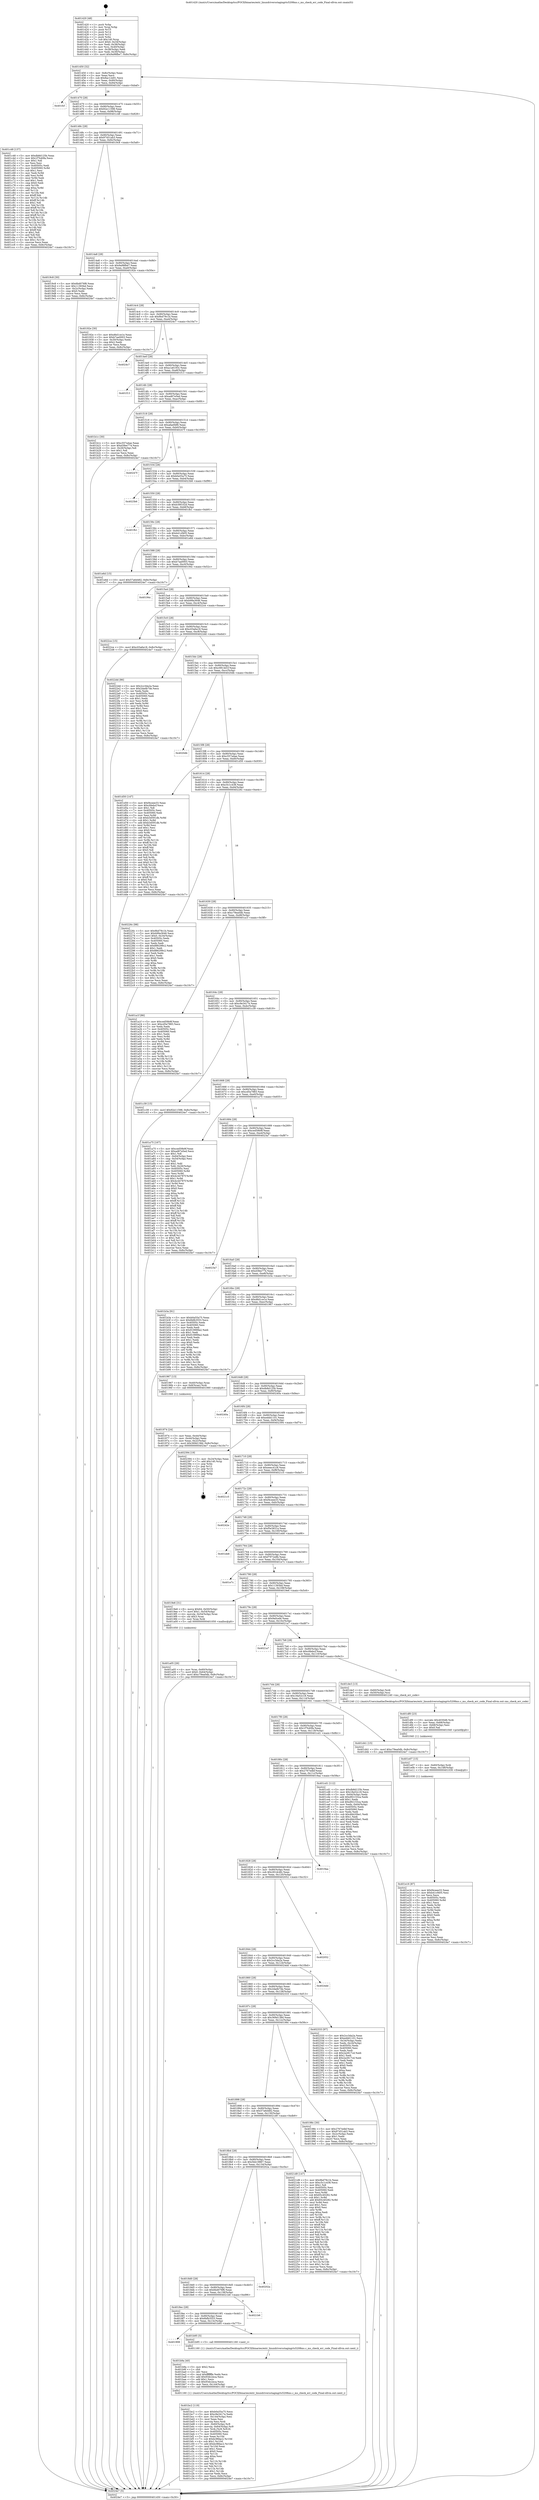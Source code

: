 digraph "0x401420" {
  label = "0x401420 (/mnt/c/Users/mathe/Desktop/tcc/POCII/binaries/extr_linuxdriversstagingrts5208ms.c_ms_check_err_code_Final-ollvm.out::main(0))"
  labelloc = "t"
  node[shape=record]

  Entry [label="",width=0.3,height=0.3,shape=circle,fillcolor=black,style=filled]
  "0x401450" [label="{
     0x401450 [32]\l
     | [instrs]\l
     &nbsp;&nbsp;0x401450 \<+6\>: mov -0x8c(%rbp),%eax\l
     &nbsp;&nbsp;0x401456 \<+2\>: mov %eax,%ecx\l
     &nbsp;&nbsp;0x401458 \<+6\>: sub $0x8ac12e91,%ecx\l
     &nbsp;&nbsp;0x40145e \<+6\>: mov %eax,-0x90(%rbp)\l
     &nbsp;&nbsp;0x401464 \<+6\>: mov %ecx,-0x94(%rbp)\l
     &nbsp;&nbsp;0x40146a \<+6\>: je 0000000000401fcf \<main+0xbaf\>\l
  }"]
  "0x401fcf" [label="{
     0x401fcf\l
  }", style=dashed]
  "0x401470" [label="{
     0x401470 [28]\l
     | [instrs]\l
     &nbsp;&nbsp;0x401470 \<+5\>: jmp 0000000000401475 \<main+0x55\>\l
     &nbsp;&nbsp;0x401475 \<+6\>: mov -0x90(%rbp),%eax\l
     &nbsp;&nbsp;0x40147b \<+5\>: sub $0x92e11598,%eax\l
     &nbsp;&nbsp;0x401480 \<+6\>: mov %eax,-0x98(%rbp)\l
     &nbsp;&nbsp;0x401486 \<+6\>: je 0000000000401c48 \<main+0x828\>\l
  }"]
  Exit [label="",width=0.3,height=0.3,shape=circle,fillcolor=black,style=filled,peripheries=2]
  "0x401c48" [label="{
     0x401c48 [137]\l
     | [instrs]\l
     &nbsp;&nbsp;0x401c48 \<+5\>: mov $0xdb8d125b,%eax\l
     &nbsp;&nbsp;0x401c4d \<+5\>: mov $0x1f7b40fa,%ecx\l
     &nbsp;&nbsp;0x401c52 \<+2\>: mov $0x1,%dl\l
     &nbsp;&nbsp;0x401c54 \<+2\>: xor %esi,%esi\l
     &nbsp;&nbsp;0x401c56 \<+7\>: mov 0x40505c,%edi\l
     &nbsp;&nbsp;0x401c5d \<+8\>: mov 0x405060,%r8d\l
     &nbsp;&nbsp;0x401c65 \<+3\>: sub $0x1,%esi\l
     &nbsp;&nbsp;0x401c68 \<+3\>: mov %edi,%r9d\l
     &nbsp;&nbsp;0x401c6b \<+3\>: add %esi,%r9d\l
     &nbsp;&nbsp;0x401c6e \<+4\>: imul %r9d,%edi\l
     &nbsp;&nbsp;0x401c72 \<+3\>: and $0x1,%edi\l
     &nbsp;&nbsp;0x401c75 \<+3\>: cmp $0x0,%edi\l
     &nbsp;&nbsp;0x401c78 \<+4\>: sete %r10b\l
     &nbsp;&nbsp;0x401c7c \<+4\>: cmp $0xa,%r8d\l
     &nbsp;&nbsp;0x401c80 \<+4\>: setl %r11b\l
     &nbsp;&nbsp;0x401c84 \<+3\>: mov %r10b,%bl\l
     &nbsp;&nbsp;0x401c87 \<+3\>: xor $0xff,%bl\l
     &nbsp;&nbsp;0x401c8a \<+3\>: mov %r11b,%r14b\l
     &nbsp;&nbsp;0x401c8d \<+4\>: xor $0xff,%r14b\l
     &nbsp;&nbsp;0x401c91 \<+3\>: xor $0x1,%dl\l
     &nbsp;&nbsp;0x401c94 \<+3\>: mov %bl,%r15b\l
     &nbsp;&nbsp;0x401c97 \<+4\>: and $0xff,%r15b\l
     &nbsp;&nbsp;0x401c9b \<+3\>: and %dl,%r10b\l
     &nbsp;&nbsp;0x401c9e \<+3\>: mov %r14b,%r12b\l
     &nbsp;&nbsp;0x401ca1 \<+4\>: and $0xff,%r12b\l
     &nbsp;&nbsp;0x401ca5 \<+3\>: and %dl,%r11b\l
     &nbsp;&nbsp;0x401ca8 \<+3\>: or %r10b,%r15b\l
     &nbsp;&nbsp;0x401cab \<+3\>: or %r11b,%r12b\l
     &nbsp;&nbsp;0x401cae \<+3\>: xor %r12b,%r15b\l
     &nbsp;&nbsp;0x401cb1 \<+3\>: or %r14b,%bl\l
     &nbsp;&nbsp;0x401cb4 \<+3\>: xor $0xff,%bl\l
     &nbsp;&nbsp;0x401cb7 \<+3\>: or $0x1,%dl\l
     &nbsp;&nbsp;0x401cba \<+2\>: and %dl,%bl\l
     &nbsp;&nbsp;0x401cbc \<+3\>: or %bl,%r15b\l
     &nbsp;&nbsp;0x401cbf \<+4\>: test $0x1,%r15b\l
     &nbsp;&nbsp;0x401cc3 \<+3\>: cmovne %ecx,%eax\l
     &nbsp;&nbsp;0x401cc6 \<+6\>: mov %eax,-0x8c(%rbp)\l
     &nbsp;&nbsp;0x401ccc \<+5\>: jmp 00000000004024e7 \<main+0x10c7\>\l
  }"]
  "0x40148c" [label="{
     0x40148c [28]\l
     | [instrs]\l
     &nbsp;&nbsp;0x40148c \<+5\>: jmp 0000000000401491 \<main+0x71\>\l
     &nbsp;&nbsp;0x401491 \<+6\>: mov -0x90(%rbp),%eax\l
     &nbsp;&nbsp;0x401497 \<+5\>: sub $0x97451ab3,%eax\l
     &nbsp;&nbsp;0x40149c \<+6\>: mov %eax,-0x9c(%rbp)\l
     &nbsp;&nbsp;0x4014a2 \<+6\>: je 00000000004019c8 \<main+0x5a8\>\l
  }"]
  "0x401e16" [label="{
     0x401e16 [87]\l
     | [instrs]\l
     &nbsp;&nbsp;0x401e16 \<+5\>: mov $0xf4ceee33,%eax\l
     &nbsp;&nbsp;0x401e1b \<+5\>: mov $0xb41cf405,%esi\l
     &nbsp;&nbsp;0x401e20 \<+2\>: xor %ecx,%ecx\l
     &nbsp;&nbsp;0x401e22 \<+7\>: mov 0x40505c,%edx\l
     &nbsp;&nbsp;0x401e29 \<+8\>: mov 0x405060,%r8d\l
     &nbsp;&nbsp;0x401e31 \<+3\>: sub $0x1,%ecx\l
     &nbsp;&nbsp;0x401e34 \<+3\>: mov %edx,%r9d\l
     &nbsp;&nbsp;0x401e37 \<+3\>: add %ecx,%r9d\l
     &nbsp;&nbsp;0x401e3a \<+4\>: imul %r9d,%edx\l
     &nbsp;&nbsp;0x401e3e \<+3\>: and $0x1,%edx\l
     &nbsp;&nbsp;0x401e41 \<+3\>: cmp $0x0,%edx\l
     &nbsp;&nbsp;0x401e44 \<+4\>: sete %r10b\l
     &nbsp;&nbsp;0x401e48 \<+4\>: cmp $0xa,%r8d\l
     &nbsp;&nbsp;0x401e4c \<+4\>: setl %r11b\l
     &nbsp;&nbsp;0x401e50 \<+3\>: mov %r10b,%bl\l
     &nbsp;&nbsp;0x401e53 \<+3\>: and %r11b,%bl\l
     &nbsp;&nbsp;0x401e56 \<+3\>: xor %r11b,%r10b\l
     &nbsp;&nbsp;0x401e59 \<+3\>: or %r10b,%bl\l
     &nbsp;&nbsp;0x401e5c \<+3\>: test $0x1,%bl\l
     &nbsp;&nbsp;0x401e5f \<+3\>: cmovne %esi,%eax\l
     &nbsp;&nbsp;0x401e62 \<+6\>: mov %eax,-0x8c(%rbp)\l
     &nbsp;&nbsp;0x401e68 \<+5\>: jmp 00000000004024e7 \<main+0x10c7\>\l
  }"]
  "0x4019c8" [label="{
     0x4019c8 [30]\l
     | [instrs]\l
     &nbsp;&nbsp;0x4019c8 \<+5\>: mov $0x6bd076f6,%eax\l
     &nbsp;&nbsp;0x4019cd \<+5\>: mov $0x11393bd,%ecx\l
     &nbsp;&nbsp;0x4019d2 \<+3\>: mov -0x2c(%rbp),%edx\l
     &nbsp;&nbsp;0x4019d5 \<+3\>: cmp $0x0,%edx\l
     &nbsp;&nbsp;0x4019d8 \<+3\>: cmove %ecx,%eax\l
     &nbsp;&nbsp;0x4019db \<+6\>: mov %eax,-0x8c(%rbp)\l
     &nbsp;&nbsp;0x4019e1 \<+5\>: jmp 00000000004024e7 \<main+0x10c7\>\l
  }"]
  "0x4014a8" [label="{
     0x4014a8 [28]\l
     | [instrs]\l
     &nbsp;&nbsp;0x4014a8 \<+5\>: jmp 00000000004014ad \<main+0x8d\>\l
     &nbsp;&nbsp;0x4014ad \<+6\>: mov -0x90(%rbp),%eax\l
     &nbsp;&nbsp;0x4014b3 \<+5\>: sub $0x9a98fbe7,%eax\l
     &nbsp;&nbsp;0x4014b8 \<+6\>: mov %eax,-0xa0(%rbp)\l
     &nbsp;&nbsp;0x4014be \<+6\>: je 000000000040192e \<main+0x50e\>\l
  }"]
  "0x401e07" [label="{
     0x401e07 [15]\l
     | [instrs]\l
     &nbsp;&nbsp;0x401e07 \<+4\>: mov -0x60(%rbp),%rdi\l
     &nbsp;&nbsp;0x401e0b \<+6\>: mov %eax,-0x148(%rbp)\l
     &nbsp;&nbsp;0x401e11 \<+5\>: call 0000000000401030 \<free@plt\>\l
     | [calls]\l
     &nbsp;&nbsp;0x401030 \{1\} (unknown)\l
  }"]
  "0x40192e" [label="{
     0x40192e [30]\l
     | [instrs]\l
     &nbsp;&nbsp;0x40192e \<+5\>: mov $0xd6d1ce1e,%eax\l
     &nbsp;&nbsp;0x401933 \<+5\>: mov $0xb7aa0003,%ecx\l
     &nbsp;&nbsp;0x401938 \<+3\>: mov -0x30(%rbp),%edx\l
     &nbsp;&nbsp;0x40193b \<+3\>: cmp $0x2,%edx\l
     &nbsp;&nbsp;0x40193e \<+3\>: cmovne %ecx,%eax\l
     &nbsp;&nbsp;0x401941 \<+6\>: mov %eax,-0x8c(%rbp)\l
     &nbsp;&nbsp;0x401947 \<+5\>: jmp 00000000004024e7 \<main+0x10c7\>\l
  }"]
  "0x4014c4" [label="{
     0x4014c4 [28]\l
     | [instrs]\l
     &nbsp;&nbsp;0x4014c4 \<+5\>: jmp 00000000004014c9 \<main+0xa9\>\l
     &nbsp;&nbsp;0x4014c9 \<+6\>: mov -0x90(%rbp),%eax\l
     &nbsp;&nbsp;0x4014cf \<+5\>: sub $0x9bd79c1b,%eax\l
     &nbsp;&nbsp;0x4014d4 \<+6\>: mov %eax,-0xa4(%rbp)\l
     &nbsp;&nbsp;0x4014da \<+6\>: je 00000000004024c7 \<main+0x10a7\>\l
  }"]
  "0x4024e7" [label="{
     0x4024e7 [5]\l
     | [instrs]\l
     &nbsp;&nbsp;0x4024e7 \<+5\>: jmp 0000000000401450 \<main+0x30\>\l
  }"]
  "0x401420" [label="{
     0x401420 [48]\l
     | [instrs]\l
     &nbsp;&nbsp;0x401420 \<+1\>: push %rbp\l
     &nbsp;&nbsp;0x401421 \<+3\>: mov %rsp,%rbp\l
     &nbsp;&nbsp;0x401424 \<+2\>: push %r15\l
     &nbsp;&nbsp;0x401426 \<+2\>: push %r14\l
     &nbsp;&nbsp;0x401428 \<+2\>: push %r12\l
     &nbsp;&nbsp;0x40142a \<+1\>: push %rbx\l
     &nbsp;&nbsp;0x40142b \<+7\>: sub $0x140,%rsp\l
     &nbsp;&nbsp;0x401432 \<+7\>: movl $0x0,-0x34(%rbp)\l
     &nbsp;&nbsp;0x401439 \<+3\>: mov %edi,-0x38(%rbp)\l
     &nbsp;&nbsp;0x40143c \<+4\>: mov %rsi,-0x40(%rbp)\l
     &nbsp;&nbsp;0x401440 \<+3\>: mov -0x38(%rbp),%edi\l
     &nbsp;&nbsp;0x401443 \<+3\>: mov %edi,-0x30(%rbp)\l
     &nbsp;&nbsp;0x401446 \<+10\>: movl $0x9a98fbe7,-0x8c(%rbp)\l
  }"]
  "0x401df0" [label="{
     0x401df0 [23]\l
     | [instrs]\l
     &nbsp;&nbsp;0x401df0 \<+10\>: movabs $0x4030d6,%rdi\l
     &nbsp;&nbsp;0x401dfa \<+3\>: mov %eax,-0x68(%rbp)\l
     &nbsp;&nbsp;0x401dfd \<+3\>: mov -0x68(%rbp),%esi\l
     &nbsp;&nbsp;0x401e00 \<+2\>: mov $0x0,%al\l
     &nbsp;&nbsp;0x401e02 \<+5\>: call 0000000000401040 \<printf@plt\>\l
     | [calls]\l
     &nbsp;&nbsp;0x401040 \{1\} (unknown)\l
  }"]
  "0x4024c7" [label="{
     0x4024c7\l
  }", style=dashed]
  "0x4014e0" [label="{
     0x4014e0 [28]\l
     | [instrs]\l
     &nbsp;&nbsp;0x4014e0 \<+5\>: jmp 00000000004014e5 \<main+0xc5\>\l
     &nbsp;&nbsp;0x4014e5 \<+6\>: mov -0x90(%rbp),%eax\l
     &nbsp;&nbsp;0x4014eb \<+5\>: sub $0xa1a6193c,%eax\l
     &nbsp;&nbsp;0x4014f0 \<+6\>: mov %eax,-0xa8(%rbp)\l
     &nbsp;&nbsp;0x4014f6 \<+6\>: je 0000000000401f13 \<main+0xaf3\>\l
  }"]
  "0x401bc2" [label="{
     0x401bc2 [119]\l
     | [instrs]\l
     &nbsp;&nbsp;0x401bc2 \<+5\>: mov $0xb0a55a75,%ecx\l
     &nbsp;&nbsp;0x401bc7 \<+5\>: mov $0xc9e3417e,%edx\l
     &nbsp;&nbsp;0x401bcc \<+6\>: mov -0x144(%rbp),%esi\l
     &nbsp;&nbsp;0x401bd2 \<+3\>: imul %eax,%esi\l
     &nbsp;&nbsp;0x401bd5 \<+3\>: movslq %esi,%rdi\l
     &nbsp;&nbsp;0x401bd8 \<+4\>: mov -0x60(%rbp),%r8\l
     &nbsp;&nbsp;0x401bdc \<+4\>: movslq -0x64(%rbp),%r9\l
     &nbsp;&nbsp;0x401be0 \<+4\>: mov %rdi,(%r8,%r9,8)\l
     &nbsp;&nbsp;0x401be4 \<+7\>: mov 0x40505c,%eax\l
     &nbsp;&nbsp;0x401beb \<+7\>: mov 0x405060,%esi\l
     &nbsp;&nbsp;0x401bf2 \<+3\>: mov %eax,%r10d\l
     &nbsp;&nbsp;0x401bf5 \<+7\>: sub $0xbc9fdac2,%r10d\l
     &nbsp;&nbsp;0x401bfc \<+4\>: sub $0x1,%r10d\l
     &nbsp;&nbsp;0x401c00 \<+7\>: add $0xbc9fdac2,%r10d\l
     &nbsp;&nbsp;0x401c07 \<+4\>: imul %r10d,%eax\l
     &nbsp;&nbsp;0x401c0b \<+3\>: and $0x1,%eax\l
     &nbsp;&nbsp;0x401c0e \<+3\>: cmp $0x0,%eax\l
     &nbsp;&nbsp;0x401c11 \<+4\>: sete %r11b\l
     &nbsp;&nbsp;0x401c15 \<+3\>: cmp $0xa,%esi\l
     &nbsp;&nbsp;0x401c18 \<+3\>: setl %bl\l
     &nbsp;&nbsp;0x401c1b \<+3\>: mov %r11b,%r14b\l
     &nbsp;&nbsp;0x401c1e \<+3\>: and %bl,%r14b\l
     &nbsp;&nbsp;0x401c21 \<+3\>: xor %bl,%r11b\l
     &nbsp;&nbsp;0x401c24 \<+3\>: or %r11b,%r14b\l
     &nbsp;&nbsp;0x401c27 \<+4\>: test $0x1,%r14b\l
     &nbsp;&nbsp;0x401c2b \<+3\>: cmovne %edx,%ecx\l
     &nbsp;&nbsp;0x401c2e \<+6\>: mov %ecx,-0x8c(%rbp)\l
     &nbsp;&nbsp;0x401c34 \<+5\>: jmp 00000000004024e7 \<main+0x10c7\>\l
  }"]
  "0x401f13" [label="{
     0x401f13\l
  }", style=dashed]
  "0x4014fc" [label="{
     0x4014fc [28]\l
     | [instrs]\l
     &nbsp;&nbsp;0x4014fc \<+5\>: jmp 0000000000401501 \<main+0xe1\>\l
     &nbsp;&nbsp;0x401501 \<+6\>: mov -0x90(%rbp),%eax\l
     &nbsp;&nbsp;0x401507 \<+5\>: sub $0xad67e5ed,%eax\l
     &nbsp;&nbsp;0x40150c \<+6\>: mov %eax,-0xac(%rbp)\l
     &nbsp;&nbsp;0x401512 \<+6\>: je 0000000000401b1c \<main+0x6fc\>\l
  }"]
  "0x401b9a" [label="{
     0x401b9a [40]\l
     | [instrs]\l
     &nbsp;&nbsp;0x401b9a \<+5\>: mov $0x2,%ecx\l
     &nbsp;&nbsp;0x401b9f \<+1\>: cltd\l
     &nbsp;&nbsp;0x401ba0 \<+2\>: idiv %ecx\l
     &nbsp;&nbsp;0x401ba2 \<+6\>: imul $0xfffffffe,%edx,%ecx\l
     &nbsp;&nbsp;0x401ba8 \<+6\>: add $0x93dc2eca,%ecx\l
     &nbsp;&nbsp;0x401bae \<+3\>: add $0x1,%ecx\l
     &nbsp;&nbsp;0x401bb1 \<+6\>: sub $0x93dc2eca,%ecx\l
     &nbsp;&nbsp;0x401bb7 \<+6\>: mov %ecx,-0x144(%rbp)\l
     &nbsp;&nbsp;0x401bbd \<+5\>: call 0000000000401160 \<next_i\>\l
     | [calls]\l
     &nbsp;&nbsp;0x401160 \{1\} (/mnt/c/Users/mathe/Desktop/tcc/POCII/binaries/extr_linuxdriversstagingrts5208ms.c_ms_check_err_code_Final-ollvm.out::next_i)\l
  }"]
  "0x401b1c" [label="{
     0x401b1c [30]\l
     | [instrs]\l
     &nbsp;&nbsp;0x401b1c \<+5\>: mov $0xc557a4ae,%eax\l
     &nbsp;&nbsp;0x401b21 \<+5\>: mov $0xd3fee774,%ecx\l
     &nbsp;&nbsp;0x401b26 \<+3\>: mov -0x26(%rbp),%dl\l
     &nbsp;&nbsp;0x401b29 \<+3\>: test $0x1,%dl\l
     &nbsp;&nbsp;0x401b2c \<+3\>: cmovne %ecx,%eax\l
     &nbsp;&nbsp;0x401b2f \<+6\>: mov %eax,-0x8c(%rbp)\l
     &nbsp;&nbsp;0x401b35 \<+5\>: jmp 00000000004024e7 \<main+0x10c7\>\l
  }"]
  "0x401518" [label="{
     0x401518 [28]\l
     | [instrs]\l
     &nbsp;&nbsp;0x401518 \<+5\>: jmp 000000000040151d \<main+0xfd\>\l
     &nbsp;&nbsp;0x40151d \<+6\>: mov -0x90(%rbp),%eax\l
     &nbsp;&nbsp;0x401523 \<+5\>: sub $0xafaef486,%eax\l
     &nbsp;&nbsp;0x401528 \<+6\>: mov %eax,-0xb0(%rbp)\l
     &nbsp;&nbsp;0x40152e \<+6\>: je 000000000040247f \<main+0x105f\>\l
  }"]
  "0x401908" [label="{
     0x401908\l
  }", style=dashed]
  "0x40247f" [label="{
     0x40247f\l
  }", style=dashed]
  "0x401534" [label="{
     0x401534 [28]\l
     | [instrs]\l
     &nbsp;&nbsp;0x401534 \<+5\>: jmp 0000000000401539 \<main+0x119\>\l
     &nbsp;&nbsp;0x401539 \<+6\>: mov -0x90(%rbp),%eax\l
     &nbsp;&nbsp;0x40153f \<+5\>: sub $0xb0a55a75,%eax\l
     &nbsp;&nbsp;0x401544 \<+6\>: mov %eax,-0xb4(%rbp)\l
     &nbsp;&nbsp;0x40154a \<+6\>: je 00000000004023b6 \<main+0xf96\>\l
  }"]
  "0x401b95" [label="{
     0x401b95 [5]\l
     | [instrs]\l
     &nbsp;&nbsp;0x401b95 \<+5\>: call 0000000000401160 \<next_i\>\l
     | [calls]\l
     &nbsp;&nbsp;0x401160 \{1\} (/mnt/c/Users/mathe/Desktop/tcc/POCII/binaries/extr_linuxdriversstagingrts5208ms.c_ms_check_err_code_Final-ollvm.out::next_i)\l
  }"]
  "0x4023b6" [label="{
     0x4023b6\l
  }", style=dashed]
  "0x401550" [label="{
     0x401550 [28]\l
     | [instrs]\l
     &nbsp;&nbsp;0x401550 \<+5\>: jmp 0000000000401555 \<main+0x135\>\l
     &nbsp;&nbsp;0x401555 \<+6\>: mov -0x90(%rbp),%eax\l
     &nbsp;&nbsp;0x40155b \<+5\>: sub $0xb39f102d,%eax\l
     &nbsp;&nbsp;0x401560 \<+6\>: mov %eax,-0xb8(%rbp)\l
     &nbsp;&nbsp;0x401566 \<+6\>: je 0000000000401fb1 \<main+0xb91\>\l
  }"]
  "0x4018ec" [label="{
     0x4018ec [28]\l
     | [instrs]\l
     &nbsp;&nbsp;0x4018ec \<+5\>: jmp 00000000004018f1 \<main+0x4d1\>\l
     &nbsp;&nbsp;0x4018f1 \<+6\>: mov -0x90(%rbp),%eax\l
     &nbsp;&nbsp;0x4018f7 \<+5\>: sub $0x6bfb3553,%eax\l
     &nbsp;&nbsp;0x4018fc \<+6\>: mov %eax,-0x13c(%rbp)\l
     &nbsp;&nbsp;0x401902 \<+6\>: je 0000000000401b95 \<main+0x775\>\l
  }"]
  "0x401fb1" [label="{
     0x401fb1\l
  }", style=dashed]
  "0x40156c" [label="{
     0x40156c [28]\l
     | [instrs]\l
     &nbsp;&nbsp;0x40156c \<+5\>: jmp 0000000000401571 \<main+0x151\>\l
     &nbsp;&nbsp;0x401571 \<+6\>: mov -0x90(%rbp),%eax\l
     &nbsp;&nbsp;0x401577 \<+5\>: sub $0xb41cf405,%eax\l
     &nbsp;&nbsp;0x40157c \<+6\>: mov %eax,-0xbc(%rbp)\l
     &nbsp;&nbsp;0x401582 \<+6\>: je 0000000000401e6d \<main+0xa4d\>\l
  }"]
  "0x4021b6" [label="{
     0x4021b6\l
  }", style=dashed]
  "0x401e6d" [label="{
     0x401e6d [15]\l
     | [instrs]\l
     &nbsp;&nbsp;0x401e6d \<+10\>: movl $0x57a6d482,-0x8c(%rbp)\l
     &nbsp;&nbsp;0x401e77 \<+5\>: jmp 00000000004024e7 \<main+0x10c7\>\l
  }"]
  "0x401588" [label="{
     0x401588 [28]\l
     | [instrs]\l
     &nbsp;&nbsp;0x401588 \<+5\>: jmp 000000000040158d \<main+0x16d\>\l
     &nbsp;&nbsp;0x40158d \<+6\>: mov -0x90(%rbp),%eax\l
     &nbsp;&nbsp;0x401593 \<+5\>: sub $0xb7aa0003,%eax\l
     &nbsp;&nbsp;0x401598 \<+6\>: mov %eax,-0xc0(%rbp)\l
     &nbsp;&nbsp;0x40159e \<+6\>: je 000000000040194c \<main+0x52c\>\l
  }"]
  "0x4018d0" [label="{
     0x4018d0 [28]\l
     | [instrs]\l
     &nbsp;&nbsp;0x4018d0 \<+5\>: jmp 00000000004018d5 \<main+0x4b5\>\l
     &nbsp;&nbsp;0x4018d5 \<+6\>: mov -0x90(%rbp),%eax\l
     &nbsp;&nbsp;0x4018db \<+5\>: sub $0x6bd076f6,%eax\l
     &nbsp;&nbsp;0x4018e0 \<+6\>: mov %eax,-0x138(%rbp)\l
     &nbsp;&nbsp;0x4018e6 \<+6\>: je 00000000004021b6 \<main+0xd96\>\l
  }"]
  "0x40194c" [label="{
     0x40194c\l
  }", style=dashed]
  "0x4015a4" [label="{
     0x4015a4 [28]\l
     | [instrs]\l
     &nbsp;&nbsp;0x4015a4 \<+5\>: jmp 00000000004015a9 \<main+0x189\>\l
     &nbsp;&nbsp;0x4015a9 \<+6\>: mov -0x90(%rbp),%eax\l
     &nbsp;&nbsp;0x4015af \<+5\>: sub $0xb99a3646,%eax\l
     &nbsp;&nbsp;0x4015b4 \<+6\>: mov %eax,-0xc4(%rbp)\l
     &nbsp;&nbsp;0x4015ba \<+6\>: je 00000000004022ce \<main+0xeae\>\l
  }"]
  "0x40202a" [label="{
     0x40202a\l
  }", style=dashed]
  "0x4022ce" [label="{
     0x4022ce [15]\l
     | [instrs]\l
     &nbsp;&nbsp;0x4022ce \<+10\>: movl $0xc03a6a18,-0x8c(%rbp)\l
     &nbsp;&nbsp;0x4022d8 \<+5\>: jmp 00000000004024e7 \<main+0x10c7\>\l
  }"]
  "0x4015c0" [label="{
     0x4015c0 [28]\l
     | [instrs]\l
     &nbsp;&nbsp;0x4015c0 \<+5\>: jmp 00000000004015c5 \<main+0x1a5\>\l
     &nbsp;&nbsp;0x4015c5 \<+6\>: mov -0x90(%rbp),%eax\l
     &nbsp;&nbsp;0x4015cb \<+5\>: sub $0xc03a6a18,%eax\l
     &nbsp;&nbsp;0x4015d0 \<+6\>: mov %eax,-0xc8(%rbp)\l
     &nbsp;&nbsp;0x4015d6 \<+6\>: je 00000000004022dd \<main+0xebd\>\l
  }"]
  "0x4018b4" [label="{
     0x4018b4 [28]\l
     | [instrs]\l
     &nbsp;&nbsp;0x4018b4 \<+5\>: jmp 00000000004018b9 \<main+0x499\>\l
     &nbsp;&nbsp;0x4018b9 \<+6\>: mov -0x90(%rbp),%eax\l
     &nbsp;&nbsp;0x4018bf \<+5\>: sub $0x5bb19867,%eax\l
     &nbsp;&nbsp;0x4018c4 \<+6\>: mov %eax,-0x134(%rbp)\l
     &nbsp;&nbsp;0x4018ca \<+6\>: je 000000000040202a \<main+0xc0a\>\l
  }"]
  "0x4022dd" [label="{
     0x4022dd [86]\l
     | [instrs]\l
     &nbsp;&nbsp;0x4022dd \<+5\>: mov $0x2cc3da2a,%eax\l
     &nbsp;&nbsp;0x4022e2 \<+5\>: mov $0x2dadb7de,%ecx\l
     &nbsp;&nbsp;0x4022e7 \<+2\>: xor %edx,%edx\l
     &nbsp;&nbsp;0x4022e9 \<+7\>: mov 0x40505c,%esi\l
     &nbsp;&nbsp;0x4022f0 \<+7\>: mov 0x405060,%edi\l
     &nbsp;&nbsp;0x4022f7 \<+3\>: sub $0x1,%edx\l
     &nbsp;&nbsp;0x4022fa \<+3\>: mov %esi,%r8d\l
     &nbsp;&nbsp;0x4022fd \<+3\>: add %edx,%r8d\l
     &nbsp;&nbsp;0x402300 \<+4\>: imul %r8d,%esi\l
     &nbsp;&nbsp;0x402304 \<+3\>: and $0x1,%esi\l
     &nbsp;&nbsp;0x402307 \<+3\>: cmp $0x0,%esi\l
     &nbsp;&nbsp;0x40230a \<+4\>: sete %r9b\l
     &nbsp;&nbsp;0x40230e \<+3\>: cmp $0xa,%edi\l
     &nbsp;&nbsp;0x402311 \<+4\>: setl %r10b\l
     &nbsp;&nbsp;0x402315 \<+3\>: mov %r9b,%r11b\l
     &nbsp;&nbsp;0x402318 \<+3\>: and %r10b,%r11b\l
     &nbsp;&nbsp;0x40231b \<+3\>: xor %r10b,%r9b\l
     &nbsp;&nbsp;0x40231e \<+3\>: or %r9b,%r11b\l
     &nbsp;&nbsp;0x402321 \<+4\>: test $0x1,%r11b\l
     &nbsp;&nbsp;0x402325 \<+3\>: cmovne %ecx,%eax\l
     &nbsp;&nbsp;0x402328 \<+6\>: mov %eax,-0x8c(%rbp)\l
     &nbsp;&nbsp;0x40232e \<+5\>: jmp 00000000004024e7 \<main+0x10c7\>\l
  }"]
  "0x4015dc" [label="{
     0x4015dc [28]\l
     | [instrs]\l
     &nbsp;&nbsp;0x4015dc \<+5\>: jmp 00000000004015e1 \<main+0x1c1\>\l
     &nbsp;&nbsp;0x4015e1 \<+6\>: mov -0x90(%rbp),%eax\l
     &nbsp;&nbsp;0x4015e7 \<+5\>: sub $0xc0814d1f,%eax\l
     &nbsp;&nbsp;0x4015ec \<+6\>: mov %eax,-0xcc(%rbp)\l
     &nbsp;&nbsp;0x4015f2 \<+6\>: je 00000000004020db \<main+0xcbb\>\l
  }"]
  "0x4021d9" [label="{
     0x4021d9 [147]\l
     | [instrs]\l
     &nbsp;&nbsp;0x4021d9 \<+5\>: mov $0x9bd79c1b,%eax\l
     &nbsp;&nbsp;0x4021de \<+5\>: mov $0xc5c1c438,%ecx\l
     &nbsp;&nbsp;0x4021e3 \<+2\>: mov $0x1,%dl\l
     &nbsp;&nbsp;0x4021e5 \<+7\>: mov 0x40505c,%esi\l
     &nbsp;&nbsp;0x4021ec \<+7\>: mov 0x405060,%edi\l
     &nbsp;&nbsp;0x4021f3 \<+3\>: mov %esi,%r8d\l
     &nbsp;&nbsp;0x4021f6 \<+7\>: sub $0x65c40282,%r8d\l
     &nbsp;&nbsp;0x4021fd \<+4\>: sub $0x1,%r8d\l
     &nbsp;&nbsp;0x402201 \<+7\>: add $0x65c40282,%r8d\l
     &nbsp;&nbsp;0x402208 \<+4\>: imul %r8d,%esi\l
     &nbsp;&nbsp;0x40220c \<+3\>: and $0x1,%esi\l
     &nbsp;&nbsp;0x40220f \<+3\>: cmp $0x0,%esi\l
     &nbsp;&nbsp;0x402212 \<+4\>: sete %r9b\l
     &nbsp;&nbsp;0x402216 \<+3\>: cmp $0xa,%edi\l
     &nbsp;&nbsp;0x402219 \<+4\>: setl %r10b\l
     &nbsp;&nbsp;0x40221d \<+3\>: mov %r9b,%r11b\l
     &nbsp;&nbsp;0x402220 \<+4\>: xor $0xff,%r11b\l
     &nbsp;&nbsp;0x402224 \<+3\>: mov %r10b,%bl\l
     &nbsp;&nbsp;0x402227 \<+3\>: xor $0xff,%bl\l
     &nbsp;&nbsp;0x40222a \<+3\>: xor $0x0,%dl\l
     &nbsp;&nbsp;0x40222d \<+3\>: mov %r11b,%r14b\l
     &nbsp;&nbsp;0x402230 \<+4\>: and $0x0,%r14b\l
     &nbsp;&nbsp;0x402234 \<+3\>: and %dl,%r9b\l
     &nbsp;&nbsp;0x402237 \<+3\>: mov %bl,%r15b\l
     &nbsp;&nbsp;0x40223a \<+4\>: and $0x0,%r15b\l
     &nbsp;&nbsp;0x40223e \<+3\>: and %dl,%r10b\l
     &nbsp;&nbsp;0x402241 \<+3\>: or %r9b,%r14b\l
     &nbsp;&nbsp;0x402244 \<+3\>: or %r10b,%r15b\l
     &nbsp;&nbsp;0x402247 \<+3\>: xor %r15b,%r14b\l
     &nbsp;&nbsp;0x40224a \<+3\>: or %bl,%r11b\l
     &nbsp;&nbsp;0x40224d \<+4\>: xor $0xff,%r11b\l
     &nbsp;&nbsp;0x402251 \<+3\>: or $0x0,%dl\l
     &nbsp;&nbsp;0x402254 \<+3\>: and %dl,%r11b\l
     &nbsp;&nbsp;0x402257 \<+3\>: or %r11b,%r14b\l
     &nbsp;&nbsp;0x40225a \<+4\>: test $0x1,%r14b\l
     &nbsp;&nbsp;0x40225e \<+3\>: cmovne %ecx,%eax\l
     &nbsp;&nbsp;0x402261 \<+6\>: mov %eax,-0x8c(%rbp)\l
     &nbsp;&nbsp;0x402267 \<+5\>: jmp 00000000004024e7 \<main+0x10c7\>\l
  }"]
  "0x4020db" [label="{
     0x4020db\l
  }", style=dashed]
  "0x4015f8" [label="{
     0x4015f8 [28]\l
     | [instrs]\l
     &nbsp;&nbsp;0x4015f8 \<+5\>: jmp 00000000004015fd \<main+0x1dd\>\l
     &nbsp;&nbsp;0x4015fd \<+6\>: mov -0x90(%rbp),%eax\l
     &nbsp;&nbsp;0x401603 \<+5\>: sub $0xc557a4ae,%eax\l
     &nbsp;&nbsp;0x401608 \<+6\>: mov %eax,-0xd0(%rbp)\l
     &nbsp;&nbsp;0x40160e \<+6\>: je 0000000000401d50 \<main+0x930\>\l
  }"]
  "0x401a05" [label="{
     0x401a05 [26]\l
     | [instrs]\l
     &nbsp;&nbsp;0x401a05 \<+4\>: mov %rax,-0x60(%rbp)\l
     &nbsp;&nbsp;0x401a09 \<+7\>: movl $0x0,-0x64(%rbp)\l
     &nbsp;&nbsp;0x401a10 \<+10\>: movl $0xc79ea0db,-0x8c(%rbp)\l
     &nbsp;&nbsp;0x401a1a \<+5\>: jmp 00000000004024e7 \<main+0x10c7\>\l
  }"]
  "0x401d50" [label="{
     0x401d50 [147]\l
     | [instrs]\l
     &nbsp;&nbsp;0x401d50 \<+5\>: mov $0xf4ceee33,%eax\l
     &nbsp;&nbsp;0x401d55 \<+5\>: mov $0xcfdebcf,%ecx\l
     &nbsp;&nbsp;0x401d5a \<+2\>: mov $0x1,%dl\l
     &nbsp;&nbsp;0x401d5c \<+7\>: mov 0x40505c,%esi\l
     &nbsp;&nbsp;0x401d63 \<+7\>: mov 0x405060,%edi\l
     &nbsp;&nbsp;0x401d6a \<+3\>: mov %esi,%r8d\l
     &nbsp;&nbsp;0x401d6d \<+7\>: sub $0xb3d591db,%r8d\l
     &nbsp;&nbsp;0x401d74 \<+4\>: sub $0x1,%r8d\l
     &nbsp;&nbsp;0x401d78 \<+7\>: add $0xb3d591db,%r8d\l
     &nbsp;&nbsp;0x401d7f \<+4\>: imul %r8d,%esi\l
     &nbsp;&nbsp;0x401d83 \<+3\>: and $0x1,%esi\l
     &nbsp;&nbsp;0x401d86 \<+3\>: cmp $0x0,%esi\l
     &nbsp;&nbsp;0x401d89 \<+4\>: sete %r9b\l
     &nbsp;&nbsp;0x401d8d \<+3\>: cmp $0xa,%edi\l
     &nbsp;&nbsp;0x401d90 \<+4\>: setl %r10b\l
     &nbsp;&nbsp;0x401d94 \<+3\>: mov %r9b,%r11b\l
     &nbsp;&nbsp;0x401d97 \<+4\>: xor $0xff,%r11b\l
     &nbsp;&nbsp;0x401d9b \<+3\>: mov %r10b,%bl\l
     &nbsp;&nbsp;0x401d9e \<+3\>: xor $0xff,%bl\l
     &nbsp;&nbsp;0x401da1 \<+3\>: xor $0x0,%dl\l
     &nbsp;&nbsp;0x401da4 \<+3\>: mov %r11b,%r14b\l
     &nbsp;&nbsp;0x401da7 \<+4\>: and $0x0,%r14b\l
     &nbsp;&nbsp;0x401dab \<+3\>: and %dl,%r9b\l
     &nbsp;&nbsp;0x401dae \<+3\>: mov %bl,%r15b\l
     &nbsp;&nbsp;0x401db1 \<+4\>: and $0x0,%r15b\l
     &nbsp;&nbsp;0x401db5 \<+3\>: and %dl,%r10b\l
     &nbsp;&nbsp;0x401db8 \<+3\>: or %r9b,%r14b\l
     &nbsp;&nbsp;0x401dbb \<+3\>: or %r10b,%r15b\l
     &nbsp;&nbsp;0x401dbe \<+3\>: xor %r15b,%r14b\l
     &nbsp;&nbsp;0x401dc1 \<+3\>: or %bl,%r11b\l
     &nbsp;&nbsp;0x401dc4 \<+4\>: xor $0xff,%r11b\l
     &nbsp;&nbsp;0x401dc8 \<+3\>: or $0x0,%dl\l
     &nbsp;&nbsp;0x401dcb \<+3\>: and %dl,%r11b\l
     &nbsp;&nbsp;0x401dce \<+3\>: or %r11b,%r14b\l
     &nbsp;&nbsp;0x401dd1 \<+4\>: test $0x1,%r14b\l
     &nbsp;&nbsp;0x401dd5 \<+3\>: cmovne %ecx,%eax\l
     &nbsp;&nbsp;0x401dd8 \<+6\>: mov %eax,-0x8c(%rbp)\l
     &nbsp;&nbsp;0x401dde \<+5\>: jmp 00000000004024e7 \<main+0x10c7\>\l
  }"]
  "0x401614" [label="{
     0x401614 [28]\l
     | [instrs]\l
     &nbsp;&nbsp;0x401614 \<+5\>: jmp 0000000000401619 \<main+0x1f9\>\l
     &nbsp;&nbsp;0x401619 \<+6\>: mov -0x90(%rbp),%eax\l
     &nbsp;&nbsp;0x40161f \<+5\>: sub $0xc5c1c438,%eax\l
     &nbsp;&nbsp;0x401624 \<+6\>: mov %eax,-0xd4(%rbp)\l
     &nbsp;&nbsp;0x40162a \<+6\>: je 000000000040226c \<main+0xe4c\>\l
  }"]
  "0x401898" [label="{
     0x401898 [28]\l
     | [instrs]\l
     &nbsp;&nbsp;0x401898 \<+5\>: jmp 000000000040189d \<main+0x47d\>\l
     &nbsp;&nbsp;0x40189d \<+6\>: mov -0x90(%rbp),%eax\l
     &nbsp;&nbsp;0x4018a3 \<+5\>: sub $0x57a6d482,%eax\l
     &nbsp;&nbsp;0x4018a8 \<+6\>: mov %eax,-0x130(%rbp)\l
     &nbsp;&nbsp;0x4018ae \<+6\>: je 00000000004021d9 \<main+0xdb9\>\l
  }"]
  "0x40226c" [label="{
     0x40226c [98]\l
     | [instrs]\l
     &nbsp;&nbsp;0x40226c \<+5\>: mov $0x9bd79c1b,%eax\l
     &nbsp;&nbsp;0x402271 \<+5\>: mov $0xb99a3646,%ecx\l
     &nbsp;&nbsp;0x402276 \<+7\>: movl $0x0,-0x34(%rbp)\l
     &nbsp;&nbsp;0x40227d \<+7\>: mov 0x40505c,%edx\l
     &nbsp;&nbsp;0x402284 \<+7\>: mov 0x405060,%esi\l
     &nbsp;&nbsp;0x40228b \<+2\>: mov %edx,%edi\l
     &nbsp;&nbsp;0x40228d \<+6\>: add $0x886299c2,%edi\l
     &nbsp;&nbsp;0x402293 \<+3\>: sub $0x1,%edi\l
     &nbsp;&nbsp;0x402296 \<+6\>: sub $0x886299c2,%edi\l
     &nbsp;&nbsp;0x40229c \<+3\>: imul %edi,%edx\l
     &nbsp;&nbsp;0x40229f \<+3\>: and $0x1,%edx\l
     &nbsp;&nbsp;0x4022a2 \<+3\>: cmp $0x0,%edx\l
     &nbsp;&nbsp;0x4022a5 \<+4\>: sete %r8b\l
     &nbsp;&nbsp;0x4022a9 \<+3\>: cmp $0xa,%esi\l
     &nbsp;&nbsp;0x4022ac \<+4\>: setl %r9b\l
     &nbsp;&nbsp;0x4022b0 \<+3\>: mov %r8b,%r10b\l
     &nbsp;&nbsp;0x4022b3 \<+3\>: and %r9b,%r10b\l
     &nbsp;&nbsp;0x4022b6 \<+3\>: xor %r9b,%r8b\l
     &nbsp;&nbsp;0x4022b9 \<+3\>: or %r8b,%r10b\l
     &nbsp;&nbsp;0x4022bc \<+4\>: test $0x1,%r10b\l
     &nbsp;&nbsp;0x4022c0 \<+3\>: cmovne %ecx,%eax\l
     &nbsp;&nbsp;0x4022c3 \<+6\>: mov %eax,-0x8c(%rbp)\l
     &nbsp;&nbsp;0x4022c9 \<+5\>: jmp 00000000004024e7 \<main+0x10c7\>\l
  }"]
  "0x401630" [label="{
     0x401630 [28]\l
     | [instrs]\l
     &nbsp;&nbsp;0x401630 \<+5\>: jmp 0000000000401635 \<main+0x215\>\l
     &nbsp;&nbsp;0x401635 \<+6\>: mov -0x90(%rbp),%eax\l
     &nbsp;&nbsp;0x40163b \<+5\>: sub $0xc79ea0db,%eax\l
     &nbsp;&nbsp;0x401640 \<+6\>: mov %eax,-0xd8(%rbp)\l
     &nbsp;&nbsp;0x401646 \<+6\>: je 0000000000401a1f \<main+0x5ff\>\l
  }"]
  "0x40198c" [label="{
     0x40198c [30]\l
     | [instrs]\l
     &nbsp;&nbsp;0x40198c \<+5\>: mov $0x2767edbf,%eax\l
     &nbsp;&nbsp;0x401991 \<+5\>: mov $0x97451ab3,%ecx\l
     &nbsp;&nbsp;0x401996 \<+3\>: mov -0x2c(%rbp),%edx\l
     &nbsp;&nbsp;0x401999 \<+3\>: cmp $0x1,%edx\l
     &nbsp;&nbsp;0x40199c \<+3\>: cmovl %ecx,%eax\l
     &nbsp;&nbsp;0x40199f \<+6\>: mov %eax,-0x8c(%rbp)\l
     &nbsp;&nbsp;0x4019a5 \<+5\>: jmp 00000000004024e7 \<main+0x10c7\>\l
  }"]
  "0x401a1f" [label="{
     0x401a1f [86]\l
     | [instrs]\l
     &nbsp;&nbsp;0x401a1f \<+5\>: mov $0xced59b9f,%eax\l
     &nbsp;&nbsp;0x401a24 \<+5\>: mov $0xcd5a7883,%ecx\l
     &nbsp;&nbsp;0x401a29 \<+2\>: xor %edx,%edx\l
     &nbsp;&nbsp;0x401a2b \<+7\>: mov 0x40505c,%esi\l
     &nbsp;&nbsp;0x401a32 \<+7\>: mov 0x405060,%edi\l
     &nbsp;&nbsp;0x401a39 \<+3\>: sub $0x1,%edx\l
     &nbsp;&nbsp;0x401a3c \<+3\>: mov %esi,%r8d\l
     &nbsp;&nbsp;0x401a3f \<+3\>: add %edx,%r8d\l
     &nbsp;&nbsp;0x401a42 \<+4\>: imul %r8d,%esi\l
     &nbsp;&nbsp;0x401a46 \<+3\>: and $0x1,%esi\l
     &nbsp;&nbsp;0x401a49 \<+3\>: cmp $0x0,%esi\l
     &nbsp;&nbsp;0x401a4c \<+4\>: sete %r9b\l
     &nbsp;&nbsp;0x401a50 \<+3\>: cmp $0xa,%edi\l
     &nbsp;&nbsp;0x401a53 \<+4\>: setl %r10b\l
     &nbsp;&nbsp;0x401a57 \<+3\>: mov %r9b,%r11b\l
     &nbsp;&nbsp;0x401a5a \<+3\>: and %r10b,%r11b\l
     &nbsp;&nbsp;0x401a5d \<+3\>: xor %r10b,%r9b\l
     &nbsp;&nbsp;0x401a60 \<+3\>: or %r9b,%r11b\l
     &nbsp;&nbsp;0x401a63 \<+4\>: test $0x1,%r11b\l
     &nbsp;&nbsp;0x401a67 \<+3\>: cmovne %ecx,%eax\l
     &nbsp;&nbsp;0x401a6a \<+6\>: mov %eax,-0x8c(%rbp)\l
     &nbsp;&nbsp;0x401a70 \<+5\>: jmp 00000000004024e7 \<main+0x10c7\>\l
  }"]
  "0x40164c" [label="{
     0x40164c [28]\l
     | [instrs]\l
     &nbsp;&nbsp;0x40164c \<+5\>: jmp 0000000000401651 \<main+0x231\>\l
     &nbsp;&nbsp;0x401651 \<+6\>: mov -0x90(%rbp),%eax\l
     &nbsp;&nbsp;0x401657 \<+5\>: sub $0xc9e3417e,%eax\l
     &nbsp;&nbsp;0x40165c \<+6\>: mov %eax,-0xdc(%rbp)\l
     &nbsp;&nbsp;0x401662 \<+6\>: je 0000000000401c39 \<main+0x819\>\l
  }"]
  "0x40187c" [label="{
     0x40187c [28]\l
     | [instrs]\l
     &nbsp;&nbsp;0x40187c \<+5\>: jmp 0000000000401881 \<main+0x461\>\l
     &nbsp;&nbsp;0x401881 \<+6\>: mov -0x90(%rbp),%eax\l
     &nbsp;&nbsp;0x401887 \<+5\>: sub $0x369d138d,%eax\l
     &nbsp;&nbsp;0x40188c \<+6\>: mov %eax,-0x12c(%rbp)\l
     &nbsp;&nbsp;0x401892 \<+6\>: je 000000000040198c \<main+0x56c\>\l
  }"]
  "0x401c39" [label="{
     0x401c39 [15]\l
     | [instrs]\l
     &nbsp;&nbsp;0x401c39 \<+10\>: movl $0x92e11598,-0x8c(%rbp)\l
     &nbsp;&nbsp;0x401c43 \<+5\>: jmp 00000000004024e7 \<main+0x10c7\>\l
  }"]
  "0x401668" [label="{
     0x401668 [28]\l
     | [instrs]\l
     &nbsp;&nbsp;0x401668 \<+5\>: jmp 000000000040166d \<main+0x24d\>\l
     &nbsp;&nbsp;0x40166d \<+6\>: mov -0x90(%rbp),%eax\l
     &nbsp;&nbsp;0x401673 \<+5\>: sub $0xcd5a7883,%eax\l
     &nbsp;&nbsp;0x401678 \<+6\>: mov %eax,-0xe0(%rbp)\l
     &nbsp;&nbsp;0x40167e \<+6\>: je 0000000000401a75 \<main+0x655\>\l
  }"]
  "0x402333" [label="{
     0x402333 [97]\l
     | [instrs]\l
     &nbsp;&nbsp;0x402333 \<+5\>: mov $0x2cc3da2a,%eax\l
     &nbsp;&nbsp;0x402338 \<+5\>: mov $0xeddd1101,%ecx\l
     &nbsp;&nbsp;0x40233d \<+3\>: mov -0x34(%rbp),%edx\l
     &nbsp;&nbsp;0x402340 \<+3\>: mov %edx,-0x24(%rbp)\l
     &nbsp;&nbsp;0x402343 \<+7\>: mov 0x40505c,%edx\l
     &nbsp;&nbsp;0x40234a \<+7\>: mov 0x405060,%esi\l
     &nbsp;&nbsp;0x402351 \<+2\>: mov %edx,%edi\l
     &nbsp;&nbsp;0x402353 \<+6\>: sub $0x2a2817cd,%edi\l
     &nbsp;&nbsp;0x402359 \<+3\>: sub $0x1,%edi\l
     &nbsp;&nbsp;0x40235c \<+6\>: add $0x2a2817cd,%edi\l
     &nbsp;&nbsp;0x402362 \<+3\>: imul %edi,%edx\l
     &nbsp;&nbsp;0x402365 \<+3\>: and $0x1,%edx\l
     &nbsp;&nbsp;0x402368 \<+3\>: cmp $0x0,%edx\l
     &nbsp;&nbsp;0x40236b \<+4\>: sete %r8b\l
     &nbsp;&nbsp;0x40236f \<+3\>: cmp $0xa,%esi\l
     &nbsp;&nbsp;0x402372 \<+4\>: setl %r9b\l
     &nbsp;&nbsp;0x402376 \<+3\>: mov %r8b,%r10b\l
     &nbsp;&nbsp;0x402379 \<+3\>: and %r9b,%r10b\l
     &nbsp;&nbsp;0x40237c \<+3\>: xor %r9b,%r8b\l
     &nbsp;&nbsp;0x40237f \<+3\>: or %r8b,%r10b\l
     &nbsp;&nbsp;0x402382 \<+4\>: test $0x1,%r10b\l
     &nbsp;&nbsp;0x402386 \<+3\>: cmovne %ecx,%eax\l
     &nbsp;&nbsp;0x402389 \<+6\>: mov %eax,-0x8c(%rbp)\l
     &nbsp;&nbsp;0x40238f \<+5\>: jmp 00000000004024e7 \<main+0x10c7\>\l
  }"]
  "0x401a75" [label="{
     0x401a75 [167]\l
     | [instrs]\l
     &nbsp;&nbsp;0x401a75 \<+5\>: mov $0xced59b9f,%eax\l
     &nbsp;&nbsp;0x401a7a \<+5\>: mov $0xad67e5ed,%ecx\l
     &nbsp;&nbsp;0x401a7f \<+2\>: mov $0x1,%dl\l
     &nbsp;&nbsp;0x401a81 \<+3\>: mov -0x64(%rbp),%esi\l
     &nbsp;&nbsp;0x401a84 \<+3\>: cmp -0x54(%rbp),%esi\l
     &nbsp;&nbsp;0x401a87 \<+4\>: setl %dil\l
     &nbsp;&nbsp;0x401a8b \<+4\>: and $0x1,%dil\l
     &nbsp;&nbsp;0x401a8f \<+4\>: mov %dil,-0x26(%rbp)\l
     &nbsp;&nbsp;0x401a93 \<+7\>: mov 0x40505c,%esi\l
     &nbsp;&nbsp;0x401a9a \<+8\>: mov 0x405060,%r8d\l
     &nbsp;&nbsp;0x401aa2 \<+3\>: mov %esi,%r9d\l
     &nbsp;&nbsp;0x401aa5 \<+7\>: add $0x4c44787f,%r9d\l
     &nbsp;&nbsp;0x401aac \<+4\>: sub $0x1,%r9d\l
     &nbsp;&nbsp;0x401ab0 \<+7\>: sub $0x4c44787f,%r9d\l
     &nbsp;&nbsp;0x401ab7 \<+4\>: imul %r9d,%esi\l
     &nbsp;&nbsp;0x401abb \<+3\>: and $0x1,%esi\l
     &nbsp;&nbsp;0x401abe \<+3\>: cmp $0x0,%esi\l
     &nbsp;&nbsp;0x401ac1 \<+4\>: sete %dil\l
     &nbsp;&nbsp;0x401ac5 \<+4\>: cmp $0xa,%r8d\l
     &nbsp;&nbsp;0x401ac9 \<+4\>: setl %r10b\l
     &nbsp;&nbsp;0x401acd \<+3\>: mov %dil,%r11b\l
     &nbsp;&nbsp;0x401ad0 \<+4\>: xor $0xff,%r11b\l
     &nbsp;&nbsp;0x401ad4 \<+3\>: mov %r10b,%bl\l
     &nbsp;&nbsp;0x401ad7 \<+3\>: xor $0xff,%bl\l
     &nbsp;&nbsp;0x401ada \<+3\>: xor $0x1,%dl\l
     &nbsp;&nbsp;0x401add \<+3\>: mov %r11b,%r14b\l
     &nbsp;&nbsp;0x401ae0 \<+4\>: and $0xff,%r14b\l
     &nbsp;&nbsp;0x401ae4 \<+3\>: and %dl,%dil\l
     &nbsp;&nbsp;0x401ae7 \<+3\>: mov %bl,%r15b\l
     &nbsp;&nbsp;0x401aea \<+4\>: and $0xff,%r15b\l
     &nbsp;&nbsp;0x401aee \<+3\>: and %dl,%r10b\l
     &nbsp;&nbsp;0x401af1 \<+3\>: or %dil,%r14b\l
     &nbsp;&nbsp;0x401af4 \<+3\>: or %r10b,%r15b\l
     &nbsp;&nbsp;0x401af7 \<+3\>: xor %r15b,%r14b\l
     &nbsp;&nbsp;0x401afa \<+3\>: or %bl,%r11b\l
     &nbsp;&nbsp;0x401afd \<+4\>: xor $0xff,%r11b\l
     &nbsp;&nbsp;0x401b01 \<+3\>: or $0x1,%dl\l
     &nbsp;&nbsp;0x401b04 \<+3\>: and %dl,%r11b\l
     &nbsp;&nbsp;0x401b07 \<+3\>: or %r11b,%r14b\l
     &nbsp;&nbsp;0x401b0a \<+4\>: test $0x1,%r14b\l
     &nbsp;&nbsp;0x401b0e \<+3\>: cmovne %ecx,%eax\l
     &nbsp;&nbsp;0x401b11 \<+6\>: mov %eax,-0x8c(%rbp)\l
     &nbsp;&nbsp;0x401b17 \<+5\>: jmp 00000000004024e7 \<main+0x10c7\>\l
  }"]
  "0x401684" [label="{
     0x401684 [28]\l
     | [instrs]\l
     &nbsp;&nbsp;0x401684 \<+5\>: jmp 0000000000401689 \<main+0x269\>\l
     &nbsp;&nbsp;0x401689 \<+6\>: mov -0x90(%rbp),%eax\l
     &nbsp;&nbsp;0x40168f \<+5\>: sub $0xced59b9f,%eax\l
     &nbsp;&nbsp;0x401694 \<+6\>: mov %eax,-0xe4(%rbp)\l
     &nbsp;&nbsp;0x40169a \<+6\>: je 00000000004023a7 \<main+0xf87\>\l
  }"]
  "0x401860" [label="{
     0x401860 [28]\l
     | [instrs]\l
     &nbsp;&nbsp;0x401860 \<+5\>: jmp 0000000000401865 \<main+0x445\>\l
     &nbsp;&nbsp;0x401865 \<+6\>: mov -0x90(%rbp),%eax\l
     &nbsp;&nbsp;0x40186b \<+5\>: sub $0x2dadb7de,%eax\l
     &nbsp;&nbsp;0x401870 \<+6\>: mov %eax,-0x128(%rbp)\l
     &nbsp;&nbsp;0x401876 \<+6\>: je 0000000000402333 \<main+0xf13\>\l
  }"]
  "0x4023a7" [label="{
     0x4023a7\l
  }", style=dashed]
  "0x4016a0" [label="{
     0x4016a0 [28]\l
     | [instrs]\l
     &nbsp;&nbsp;0x4016a0 \<+5\>: jmp 00000000004016a5 \<main+0x285\>\l
     &nbsp;&nbsp;0x4016a5 \<+6\>: mov -0x90(%rbp),%eax\l
     &nbsp;&nbsp;0x4016ab \<+5\>: sub $0xd3fee774,%eax\l
     &nbsp;&nbsp;0x4016b0 \<+6\>: mov %eax,-0xe8(%rbp)\l
     &nbsp;&nbsp;0x4016b6 \<+6\>: je 0000000000401b3a \<main+0x71a\>\l
  }"]
  "0x4024dd" [label="{
     0x4024dd\l
  }", style=dashed]
  "0x401b3a" [label="{
     0x401b3a [91]\l
     | [instrs]\l
     &nbsp;&nbsp;0x401b3a \<+5\>: mov $0xb0a55a75,%eax\l
     &nbsp;&nbsp;0x401b3f \<+5\>: mov $0x6bfb3553,%ecx\l
     &nbsp;&nbsp;0x401b44 \<+7\>: mov 0x40505c,%edx\l
     &nbsp;&nbsp;0x401b4b \<+7\>: mov 0x405060,%esi\l
     &nbsp;&nbsp;0x401b52 \<+2\>: mov %edx,%edi\l
     &nbsp;&nbsp;0x401b54 \<+6\>: sub $0x919999a2,%edi\l
     &nbsp;&nbsp;0x401b5a \<+3\>: sub $0x1,%edi\l
     &nbsp;&nbsp;0x401b5d \<+6\>: add $0x919999a2,%edi\l
     &nbsp;&nbsp;0x401b63 \<+3\>: imul %edi,%edx\l
     &nbsp;&nbsp;0x401b66 \<+3\>: and $0x1,%edx\l
     &nbsp;&nbsp;0x401b69 \<+3\>: cmp $0x0,%edx\l
     &nbsp;&nbsp;0x401b6c \<+4\>: sete %r8b\l
     &nbsp;&nbsp;0x401b70 \<+3\>: cmp $0xa,%esi\l
     &nbsp;&nbsp;0x401b73 \<+4\>: setl %r9b\l
     &nbsp;&nbsp;0x401b77 \<+3\>: mov %r8b,%r10b\l
     &nbsp;&nbsp;0x401b7a \<+3\>: and %r9b,%r10b\l
     &nbsp;&nbsp;0x401b7d \<+3\>: xor %r9b,%r8b\l
     &nbsp;&nbsp;0x401b80 \<+3\>: or %r8b,%r10b\l
     &nbsp;&nbsp;0x401b83 \<+4\>: test $0x1,%r10b\l
     &nbsp;&nbsp;0x401b87 \<+3\>: cmovne %ecx,%eax\l
     &nbsp;&nbsp;0x401b8a \<+6\>: mov %eax,-0x8c(%rbp)\l
     &nbsp;&nbsp;0x401b90 \<+5\>: jmp 00000000004024e7 \<main+0x10c7\>\l
  }"]
  "0x4016bc" [label="{
     0x4016bc [28]\l
     | [instrs]\l
     &nbsp;&nbsp;0x4016bc \<+5\>: jmp 00000000004016c1 \<main+0x2a1\>\l
     &nbsp;&nbsp;0x4016c1 \<+6\>: mov -0x90(%rbp),%eax\l
     &nbsp;&nbsp;0x4016c7 \<+5\>: sub $0xd6d1ce1e,%eax\l
     &nbsp;&nbsp;0x4016cc \<+6\>: mov %eax,-0xec(%rbp)\l
     &nbsp;&nbsp;0x4016d2 \<+6\>: je 0000000000401967 \<main+0x547\>\l
  }"]
  "0x401844" [label="{
     0x401844 [28]\l
     | [instrs]\l
     &nbsp;&nbsp;0x401844 \<+5\>: jmp 0000000000401849 \<main+0x429\>\l
     &nbsp;&nbsp;0x401849 \<+6\>: mov -0x90(%rbp),%eax\l
     &nbsp;&nbsp;0x40184f \<+5\>: sub $0x2cc3da2a,%eax\l
     &nbsp;&nbsp;0x401854 \<+6\>: mov %eax,-0x124(%rbp)\l
     &nbsp;&nbsp;0x40185a \<+6\>: je 00000000004024dd \<main+0x10bd\>\l
  }"]
  "0x401967" [label="{
     0x401967 [13]\l
     | [instrs]\l
     &nbsp;&nbsp;0x401967 \<+4\>: mov -0x40(%rbp),%rax\l
     &nbsp;&nbsp;0x40196b \<+4\>: mov 0x8(%rax),%rdi\l
     &nbsp;&nbsp;0x40196f \<+5\>: call 0000000000401060 \<atoi@plt\>\l
     | [calls]\l
     &nbsp;&nbsp;0x401060 \{1\} (unknown)\l
  }"]
  "0x4016d8" [label="{
     0x4016d8 [28]\l
     | [instrs]\l
     &nbsp;&nbsp;0x4016d8 \<+5\>: jmp 00000000004016dd \<main+0x2bd\>\l
     &nbsp;&nbsp;0x4016dd \<+6\>: mov -0x90(%rbp),%eax\l
     &nbsp;&nbsp;0x4016e3 \<+5\>: sub $0xdb8d125b,%eax\l
     &nbsp;&nbsp;0x4016e8 \<+6\>: mov %eax,-0xf0(%rbp)\l
     &nbsp;&nbsp;0x4016ee \<+6\>: je 000000000040240a \<main+0xfea\>\l
  }"]
  "0x401974" [label="{
     0x401974 [24]\l
     | [instrs]\l
     &nbsp;&nbsp;0x401974 \<+3\>: mov %eax,-0x44(%rbp)\l
     &nbsp;&nbsp;0x401977 \<+3\>: mov -0x44(%rbp),%eax\l
     &nbsp;&nbsp;0x40197a \<+3\>: mov %eax,-0x2c(%rbp)\l
     &nbsp;&nbsp;0x40197d \<+10\>: movl $0x369d138d,-0x8c(%rbp)\l
     &nbsp;&nbsp;0x401987 \<+5\>: jmp 00000000004024e7 \<main+0x10c7\>\l
  }"]
  "0x402052" [label="{
     0x402052\l
  }", style=dashed]
  "0x40240a" [label="{
     0x40240a\l
  }", style=dashed]
  "0x4016f4" [label="{
     0x4016f4 [28]\l
     | [instrs]\l
     &nbsp;&nbsp;0x4016f4 \<+5\>: jmp 00000000004016f9 \<main+0x2d9\>\l
     &nbsp;&nbsp;0x4016f9 \<+6\>: mov -0x90(%rbp),%eax\l
     &nbsp;&nbsp;0x4016ff \<+5\>: sub $0xeddd1101,%eax\l
     &nbsp;&nbsp;0x401704 \<+6\>: mov %eax,-0xf4(%rbp)\l
     &nbsp;&nbsp;0x40170a \<+6\>: je 0000000000402394 \<main+0xf74\>\l
  }"]
  "0x401828" [label="{
     0x401828 [28]\l
     | [instrs]\l
     &nbsp;&nbsp;0x401828 \<+5\>: jmp 000000000040182d \<main+0x40d\>\l
     &nbsp;&nbsp;0x40182d \<+6\>: mov -0x90(%rbp),%eax\l
     &nbsp;&nbsp;0x401833 \<+5\>: sub $0x281dc4fc,%eax\l
     &nbsp;&nbsp;0x401838 \<+6\>: mov %eax,-0x120(%rbp)\l
     &nbsp;&nbsp;0x40183e \<+6\>: je 0000000000402052 \<main+0xc32\>\l
  }"]
  "0x402394" [label="{
     0x402394 [19]\l
     | [instrs]\l
     &nbsp;&nbsp;0x402394 \<+3\>: mov -0x24(%rbp),%eax\l
     &nbsp;&nbsp;0x402397 \<+7\>: add $0x140,%rsp\l
     &nbsp;&nbsp;0x40239e \<+1\>: pop %rbx\l
     &nbsp;&nbsp;0x40239f \<+2\>: pop %r12\l
     &nbsp;&nbsp;0x4023a1 \<+2\>: pop %r14\l
     &nbsp;&nbsp;0x4023a3 \<+2\>: pop %r15\l
     &nbsp;&nbsp;0x4023a5 \<+1\>: pop %rbp\l
     &nbsp;&nbsp;0x4023a6 \<+1\>: ret\l
  }"]
  "0x401710" [label="{
     0x401710 [28]\l
     | [instrs]\l
     &nbsp;&nbsp;0x401710 \<+5\>: jmp 0000000000401715 \<main+0x2f5\>\l
     &nbsp;&nbsp;0x401715 \<+6\>: mov -0x90(%rbp),%eax\l
     &nbsp;&nbsp;0x40171b \<+5\>: sub $0xeeec41c8,%eax\l
     &nbsp;&nbsp;0x401720 \<+6\>: mov %eax,-0xf8(%rbp)\l
     &nbsp;&nbsp;0x401726 \<+6\>: je 00000000004021c5 \<main+0xda5\>\l
  }"]
  "0x4019aa" [label="{
     0x4019aa\l
  }", style=dashed]
  "0x4021c5" [label="{
     0x4021c5\l
  }", style=dashed]
  "0x40172c" [label="{
     0x40172c [28]\l
     | [instrs]\l
     &nbsp;&nbsp;0x40172c \<+5\>: jmp 0000000000401731 \<main+0x311\>\l
     &nbsp;&nbsp;0x401731 \<+6\>: mov -0x90(%rbp),%eax\l
     &nbsp;&nbsp;0x401737 \<+5\>: sub $0xf4ceee33,%eax\l
     &nbsp;&nbsp;0x40173c \<+6\>: mov %eax,-0xfc(%rbp)\l
     &nbsp;&nbsp;0x401742 \<+6\>: je 000000000040242e \<main+0x100e\>\l
  }"]
  "0x40180c" [label="{
     0x40180c [28]\l
     | [instrs]\l
     &nbsp;&nbsp;0x40180c \<+5\>: jmp 0000000000401811 \<main+0x3f1\>\l
     &nbsp;&nbsp;0x401811 \<+6\>: mov -0x90(%rbp),%eax\l
     &nbsp;&nbsp;0x401817 \<+5\>: sub $0x2767edbf,%eax\l
     &nbsp;&nbsp;0x40181c \<+6\>: mov %eax,-0x11c(%rbp)\l
     &nbsp;&nbsp;0x401822 \<+6\>: je 00000000004019aa \<main+0x58a\>\l
  }"]
  "0x40242e" [label="{
     0x40242e\l
  }", style=dashed]
  "0x401748" [label="{
     0x401748 [28]\l
     | [instrs]\l
     &nbsp;&nbsp;0x401748 \<+5\>: jmp 000000000040174d \<main+0x32d\>\l
     &nbsp;&nbsp;0x40174d \<+6\>: mov -0x90(%rbp),%eax\l
     &nbsp;&nbsp;0x401753 \<+5\>: sub $0xf5e3831a,%eax\l
     &nbsp;&nbsp;0x401758 \<+6\>: mov %eax,-0x100(%rbp)\l
     &nbsp;&nbsp;0x40175e \<+6\>: je 0000000000401eb8 \<main+0xa98\>\l
  }"]
  "0x401cd1" [label="{
     0x401cd1 [112]\l
     | [instrs]\l
     &nbsp;&nbsp;0x401cd1 \<+5\>: mov $0xdb8d125b,%eax\l
     &nbsp;&nbsp;0x401cd6 \<+5\>: mov $0x18a52c18,%ecx\l
     &nbsp;&nbsp;0x401cdb \<+3\>: mov -0x64(%rbp),%edx\l
     &nbsp;&nbsp;0x401cde \<+6\>: add $0xd92153ca,%edx\l
     &nbsp;&nbsp;0x401ce4 \<+3\>: add $0x1,%edx\l
     &nbsp;&nbsp;0x401ce7 \<+6\>: sub $0xd92153ca,%edx\l
     &nbsp;&nbsp;0x401ced \<+3\>: mov %edx,-0x64(%rbp)\l
     &nbsp;&nbsp;0x401cf0 \<+7\>: mov 0x40505c,%edx\l
     &nbsp;&nbsp;0x401cf7 \<+7\>: mov 0x405060,%esi\l
     &nbsp;&nbsp;0x401cfe \<+2\>: mov %edx,%edi\l
     &nbsp;&nbsp;0x401d00 \<+6\>: sub $0x4bb20be1,%edi\l
     &nbsp;&nbsp;0x401d06 \<+3\>: sub $0x1,%edi\l
     &nbsp;&nbsp;0x401d09 \<+6\>: add $0x4bb20be1,%edi\l
     &nbsp;&nbsp;0x401d0f \<+3\>: imul %edi,%edx\l
     &nbsp;&nbsp;0x401d12 \<+3\>: and $0x1,%edx\l
     &nbsp;&nbsp;0x401d15 \<+3\>: cmp $0x0,%edx\l
     &nbsp;&nbsp;0x401d18 \<+4\>: sete %r8b\l
     &nbsp;&nbsp;0x401d1c \<+3\>: cmp $0xa,%esi\l
     &nbsp;&nbsp;0x401d1f \<+4\>: setl %r9b\l
     &nbsp;&nbsp;0x401d23 \<+3\>: mov %r8b,%r10b\l
     &nbsp;&nbsp;0x401d26 \<+3\>: and %r9b,%r10b\l
     &nbsp;&nbsp;0x401d29 \<+3\>: xor %r9b,%r8b\l
     &nbsp;&nbsp;0x401d2c \<+3\>: or %r8b,%r10b\l
     &nbsp;&nbsp;0x401d2f \<+4\>: test $0x1,%r10b\l
     &nbsp;&nbsp;0x401d33 \<+3\>: cmovne %ecx,%eax\l
     &nbsp;&nbsp;0x401d36 \<+6\>: mov %eax,-0x8c(%rbp)\l
     &nbsp;&nbsp;0x401d3c \<+5\>: jmp 00000000004024e7 \<main+0x10c7\>\l
  }"]
  "0x401eb8" [label="{
     0x401eb8\l
  }", style=dashed]
  "0x401764" [label="{
     0x401764 [28]\l
     | [instrs]\l
     &nbsp;&nbsp;0x401764 \<+5\>: jmp 0000000000401769 \<main+0x349\>\l
     &nbsp;&nbsp;0x401769 \<+6\>: mov -0x90(%rbp),%eax\l
     &nbsp;&nbsp;0x40176f \<+5\>: sub $0xf7972e8b,%eax\l
     &nbsp;&nbsp;0x401774 \<+6\>: mov %eax,-0x104(%rbp)\l
     &nbsp;&nbsp;0x40177a \<+6\>: je 0000000000401e7c \<main+0xa5c\>\l
  }"]
  "0x4017f0" [label="{
     0x4017f0 [28]\l
     | [instrs]\l
     &nbsp;&nbsp;0x4017f0 \<+5\>: jmp 00000000004017f5 \<main+0x3d5\>\l
     &nbsp;&nbsp;0x4017f5 \<+6\>: mov -0x90(%rbp),%eax\l
     &nbsp;&nbsp;0x4017fb \<+5\>: sub $0x1f7b40fa,%eax\l
     &nbsp;&nbsp;0x401800 \<+6\>: mov %eax,-0x118(%rbp)\l
     &nbsp;&nbsp;0x401806 \<+6\>: je 0000000000401cd1 \<main+0x8b1\>\l
  }"]
  "0x401e7c" [label="{
     0x401e7c\l
  }", style=dashed]
  "0x401780" [label="{
     0x401780 [28]\l
     | [instrs]\l
     &nbsp;&nbsp;0x401780 \<+5\>: jmp 0000000000401785 \<main+0x365\>\l
     &nbsp;&nbsp;0x401785 \<+6\>: mov -0x90(%rbp),%eax\l
     &nbsp;&nbsp;0x40178b \<+5\>: sub $0x11393bd,%eax\l
     &nbsp;&nbsp;0x401790 \<+6\>: mov %eax,-0x108(%rbp)\l
     &nbsp;&nbsp;0x401796 \<+6\>: je 00000000004019e6 \<main+0x5c6\>\l
  }"]
  "0x401d41" [label="{
     0x401d41 [15]\l
     | [instrs]\l
     &nbsp;&nbsp;0x401d41 \<+10\>: movl $0xc79ea0db,-0x8c(%rbp)\l
     &nbsp;&nbsp;0x401d4b \<+5\>: jmp 00000000004024e7 \<main+0x10c7\>\l
  }"]
  "0x4019e6" [label="{
     0x4019e6 [31]\l
     | [instrs]\l
     &nbsp;&nbsp;0x4019e6 \<+8\>: movq $0x64,-0x50(%rbp)\l
     &nbsp;&nbsp;0x4019ee \<+7\>: movl $0x1,-0x54(%rbp)\l
     &nbsp;&nbsp;0x4019f5 \<+4\>: movslq -0x54(%rbp),%rax\l
     &nbsp;&nbsp;0x4019f9 \<+4\>: shl $0x3,%rax\l
     &nbsp;&nbsp;0x4019fd \<+3\>: mov %rax,%rdi\l
     &nbsp;&nbsp;0x401a00 \<+5\>: call 0000000000401050 \<malloc@plt\>\l
     | [calls]\l
     &nbsp;&nbsp;0x401050 \{1\} (unknown)\l
  }"]
  "0x40179c" [label="{
     0x40179c [28]\l
     | [instrs]\l
     &nbsp;&nbsp;0x40179c \<+5\>: jmp 00000000004017a1 \<main+0x381\>\l
     &nbsp;&nbsp;0x4017a1 \<+6\>: mov -0x90(%rbp),%eax\l
     &nbsp;&nbsp;0x4017a7 \<+5\>: sub $0x9a0cefe,%eax\l
     &nbsp;&nbsp;0x4017ac \<+6\>: mov %eax,-0x10c(%rbp)\l
     &nbsp;&nbsp;0x4017b2 \<+6\>: je 00000000004021a7 \<main+0xd87\>\l
  }"]
  "0x4017d4" [label="{
     0x4017d4 [28]\l
     | [instrs]\l
     &nbsp;&nbsp;0x4017d4 \<+5\>: jmp 00000000004017d9 \<main+0x3b9\>\l
     &nbsp;&nbsp;0x4017d9 \<+6\>: mov -0x90(%rbp),%eax\l
     &nbsp;&nbsp;0x4017df \<+5\>: sub $0x18a52c18,%eax\l
     &nbsp;&nbsp;0x4017e4 \<+6\>: mov %eax,-0x114(%rbp)\l
     &nbsp;&nbsp;0x4017ea \<+6\>: je 0000000000401d41 \<main+0x921\>\l
  }"]
  "0x4021a7" [label="{
     0x4021a7\l
  }", style=dashed]
  "0x4017b8" [label="{
     0x4017b8 [28]\l
     | [instrs]\l
     &nbsp;&nbsp;0x4017b8 \<+5\>: jmp 00000000004017bd \<main+0x39d\>\l
     &nbsp;&nbsp;0x4017bd \<+6\>: mov -0x90(%rbp),%eax\l
     &nbsp;&nbsp;0x4017c3 \<+5\>: sub $0xcfdebcf,%eax\l
     &nbsp;&nbsp;0x4017c8 \<+6\>: mov %eax,-0x110(%rbp)\l
     &nbsp;&nbsp;0x4017ce \<+6\>: je 0000000000401de3 \<main+0x9c3\>\l
  }"]
  "0x401de3" [label="{
     0x401de3 [13]\l
     | [instrs]\l
     &nbsp;&nbsp;0x401de3 \<+4\>: mov -0x60(%rbp),%rdi\l
     &nbsp;&nbsp;0x401de7 \<+4\>: mov -0x50(%rbp),%rsi\l
     &nbsp;&nbsp;0x401deb \<+5\>: call 0000000000401240 \<ms_check_err_code\>\l
     | [calls]\l
     &nbsp;&nbsp;0x401240 \{1\} (/mnt/c/Users/mathe/Desktop/tcc/POCII/binaries/extr_linuxdriversstagingrts5208ms.c_ms_check_err_code_Final-ollvm.out::ms_check_err_code)\l
  }"]
  Entry -> "0x401420" [label=" 1"]
  "0x401450" -> "0x401fcf" [label=" 0"]
  "0x401450" -> "0x401470" [label=" 26"]
  "0x402394" -> Exit [label=" 1"]
  "0x401470" -> "0x401c48" [label=" 1"]
  "0x401470" -> "0x40148c" [label=" 25"]
  "0x402333" -> "0x4024e7" [label=" 1"]
  "0x40148c" -> "0x4019c8" [label=" 1"]
  "0x40148c" -> "0x4014a8" [label=" 24"]
  "0x4022dd" -> "0x4024e7" [label=" 1"]
  "0x4014a8" -> "0x40192e" [label=" 1"]
  "0x4014a8" -> "0x4014c4" [label=" 23"]
  "0x40192e" -> "0x4024e7" [label=" 1"]
  "0x401420" -> "0x401450" [label=" 1"]
  "0x4024e7" -> "0x401450" [label=" 25"]
  "0x4022ce" -> "0x4024e7" [label=" 1"]
  "0x4014c4" -> "0x4024c7" [label=" 0"]
  "0x4014c4" -> "0x4014e0" [label=" 23"]
  "0x40226c" -> "0x4024e7" [label=" 1"]
  "0x4014e0" -> "0x401f13" [label=" 0"]
  "0x4014e0" -> "0x4014fc" [label=" 23"]
  "0x4021d9" -> "0x4024e7" [label=" 1"]
  "0x4014fc" -> "0x401b1c" [label=" 2"]
  "0x4014fc" -> "0x401518" [label=" 21"]
  "0x401e6d" -> "0x4024e7" [label=" 1"]
  "0x401518" -> "0x40247f" [label=" 0"]
  "0x401518" -> "0x401534" [label=" 21"]
  "0x401e16" -> "0x4024e7" [label=" 1"]
  "0x401534" -> "0x4023b6" [label=" 0"]
  "0x401534" -> "0x401550" [label=" 21"]
  "0x401e07" -> "0x401e16" [label=" 1"]
  "0x401550" -> "0x401fb1" [label=" 0"]
  "0x401550" -> "0x40156c" [label=" 21"]
  "0x401de3" -> "0x401df0" [label=" 1"]
  "0x40156c" -> "0x401e6d" [label=" 1"]
  "0x40156c" -> "0x401588" [label=" 20"]
  "0x401d50" -> "0x4024e7" [label=" 1"]
  "0x401588" -> "0x40194c" [label=" 0"]
  "0x401588" -> "0x4015a4" [label=" 20"]
  "0x401cd1" -> "0x4024e7" [label=" 1"]
  "0x4015a4" -> "0x4022ce" [label=" 1"]
  "0x4015a4" -> "0x4015c0" [label=" 19"]
  "0x401c48" -> "0x4024e7" [label=" 1"]
  "0x4015c0" -> "0x4022dd" [label=" 1"]
  "0x4015c0" -> "0x4015dc" [label=" 18"]
  "0x401bc2" -> "0x4024e7" [label=" 1"]
  "0x4015dc" -> "0x4020db" [label=" 0"]
  "0x4015dc" -> "0x4015f8" [label=" 18"]
  "0x401b9a" -> "0x401bc2" [label=" 1"]
  "0x4015f8" -> "0x401d50" [label=" 1"]
  "0x4015f8" -> "0x401614" [label=" 17"]
  "0x4018ec" -> "0x401908" [label=" 0"]
  "0x401614" -> "0x40226c" [label=" 1"]
  "0x401614" -> "0x401630" [label=" 16"]
  "0x4018ec" -> "0x401b95" [label=" 1"]
  "0x401630" -> "0x401a1f" [label=" 2"]
  "0x401630" -> "0x40164c" [label=" 14"]
  "0x401df0" -> "0x401e07" [label=" 1"]
  "0x40164c" -> "0x401c39" [label=" 1"]
  "0x40164c" -> "0x401668" [label=" 13"]
  "0x4018d0" -> "0x4021b6" [label=" 0"]
  "0x401668" -> "0x401a75" [label=" 2"]
  "0x401668" -> "0x401684" [label=" 11"]
  "0x401d41" -> "0x4024e7" [label=" 1"]
  "0x401684" -> "0x4023a7" [label=" 0"]
  "0x401684" -> "0x4016a0" [label=" 11"]
  "0x4018b4" -> "0x40202a" [label=" 0"]
  "0x4016a0" -> "0x401b3a" [label=" 1"]
  "0x4016a0" -> "0x4016bc" [label=" 10"]
  "0x401c39" -> "0x4024e7" [label=" 1"]
  "0x4016bc" -> "0x401967" [label=" 1"]
  "0x4016bc" -> "0x4016d8" [label=" 9"]
  "0x401967" -> "0x401974" [label=" 1"]
  "0x401974" -> "0x4024e7" [label=" 1"]
  "0x401898" -> "0x4021d9" [label=" 1"]
  "0x4016d8" -> "0x40240a" [label=" 0"]
  "0x4016d8" -> "0x4016f4" [label=" 9"]
  "0x401b95" -> "0x401b9a" [label=" 1"]
  "0x4016f4" -> "0x402394" [label=" 1"]
  "0x4016f4" -> "0x401710" [label=" 8"]
  "0x401b1c" -> "0x4024e7" [label=" 2"]
  "0x401710" -> "0x4021c5" [label=" 0"]
  "0x401710" -> "0x40172c" [label=" 8"]
  "0x401a75" -> "0x4024e7" [label=" 2"]
  "0x40172c" -> "0x40242e" [label=" 0"]
  "0x40172c" -> "0x401748" [label=" 8"]
  "0x401a05" -> "0x4024e7" [label=" 1"]
  "0x401748" -> "0x401eb8" [label=" 0"]
  "0x401748" -> "0x401764" [label=" 8"]
  "0x4019e6" -> "0x401a05" [label=" 1"]
  "0x401764" -> "0x401e7c" [label=" 0"]
  "0x401764" -> "0x401780" [label=" 8"]
  "0x40198c" -> "0x4024e7" [label=" 1"]
  "0x401780" -> "0x4019e6" [label=" 1"]
  "0x401780" -> "0x40179c" [label=" 7"]
  "0x40187c" -> "0x401898" [label=" 2"]
  "0x40179c" -> "0x4021a7" [label=" 0"]
  "0x40179c" -> "0x4017b8" [label=" 7"]
  "0x4018d0" -> "0x4018ec" [label=" 1"]
  "0x4017b8" -> "0x401de3" [label=" 1"]
  "0x4017b8" -> "0x4017d4" [label=" 6"]
  "0x40187c" -> "0x40198c" [label=" 1"]
  "0x4017d4" -> "0x401d41" [label=" 1"]
  "0x4017d4" -> "0x4017f0" [label=" 5"]
  "0x4019c8" -> "0x4024e7" [label=" 1"]
  "0x4017f0" -> "0x401cd1" [label=" 1"]
  "0x4017f0" -> "0x40180c" [label=" 4"]
  "0x401a1f" -> "0x4024e7" [label=" 2"]
  "0x40180c" -> "0x4019aa" [label=" 0"]
  "0x40180c" -> "0x401828" [label=" 4"]
  "0x401b3a" -> "0x4024e7" [label=" 1"]
  "0x401828" -> "0x402052" [label=" 0"]
  "0x401828" -> "0x401844" [label=" 4"]
  "0x401898" -> "0x4018b4" [label=" 1"]
  "0x401844" -> "0x4024dd" [label=" 0"]
  "0x401844" -> "0x401860" [label=" 4"]
  "0x4018b4" -> "0x4018d0" [label=" 1"]
  "0x401860" -> "0x402333" [label=" 1"]
  "0x401860" -> "0x40187c" [label=" 3"]
}
